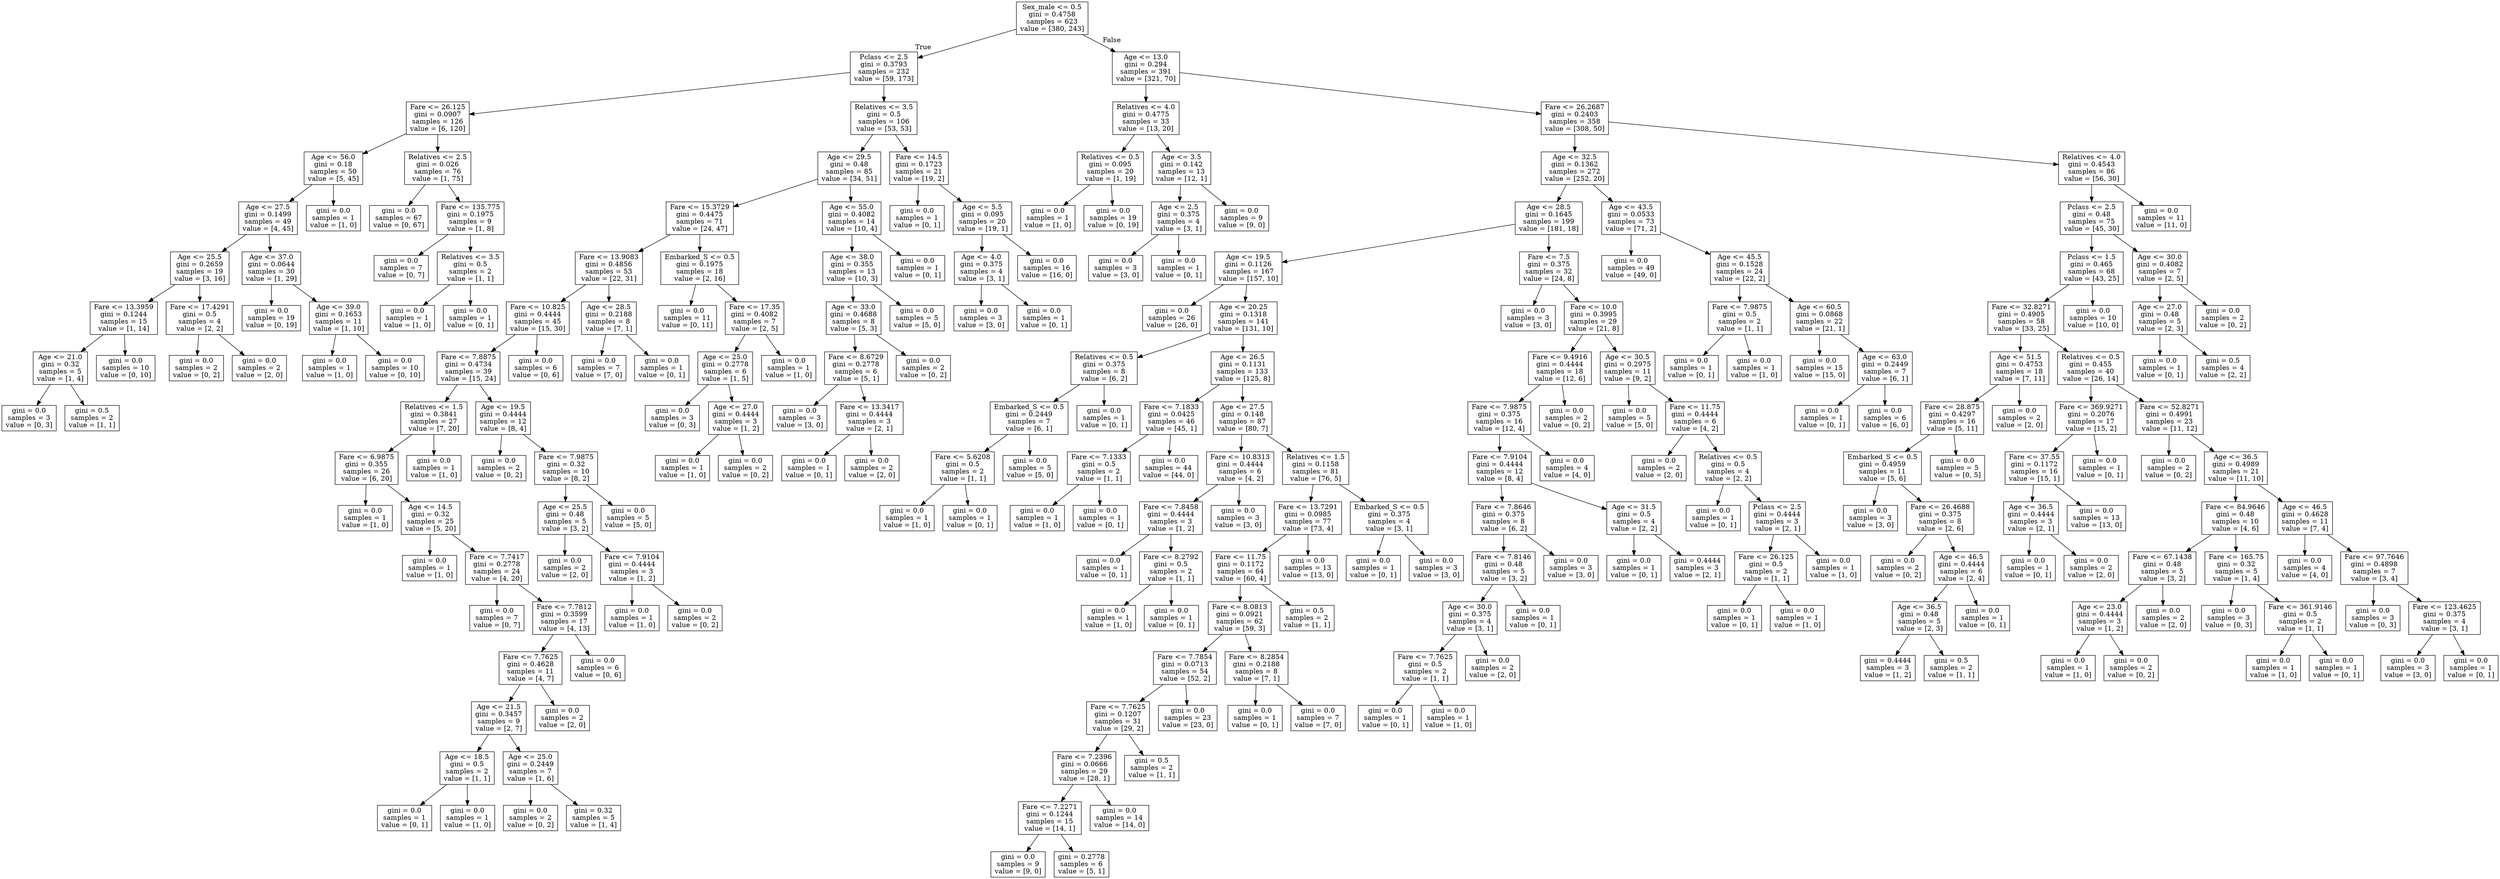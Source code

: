 digraph Tree {
node [shape=box] ;
0 [label="Sex_male <= 0.5\ngini = 0.4758\nsamples = 623\nvalue = [380, 243]"] ;
1 [label="Pclass <= 2.5\ngini = 0.3793\nsamples = 232\nvalue = [59, 173]"] ;
0 -> 1 [labeldistance=2.5, labelangle=45, headlabel="True"] ;
2 [label="Fare <= 26.125\ngini = 0.0907\nsamples = 126\nvalue = [6, 120]"] ;
1 -> 2 ;
3 [label="Age <= 56.0\ngini = 0.18\nsamples = 50\nvalue = [5, 45]"] ;
2 -> 3 ;
4 [label="Age <= 27.5\ngini = 0.1499\nsamples = 49\nvalue = [4, 45]"] ;
3 -> 4 ;
5 [label="Age <= 25.5\ngini = 0.2659\nsamples = 19\nvalue = [3, 16]"] ;
4 -> 5 ;
6 [label="Fare <= 13.3959\ngini = 0.1244\nsamples = 15\nvalue = [1, 14]"] ;
5 -> 6 ;
7 [label="Age <= 21.0\ngini = 0.32\nsamples = 5\nvalue = [1, 4]"] ;
6 -> 7 ;
8 [label="gini = 0.0\nsamples = 3\nvalue = [0, 3]"] ;
7 -> 8 ;
9 [label="gini = 0.5\nsamples = 2\nvalue = [1, 1]"] ;
7 -> 9 ;
10 [label="gini = 0.0\nsamples = 10\nvalue = [0, 10]"] ;
6 -> 10 ;
11 [label="Fare <= 17.4291\ngini = 0.5\nsamples = 4\nvalue = [2, 2]"] ;
5 -> 11 ;
12 [label="gini = 0.0\nsamples = 2\nvalue = [0, 2]"] ;
11 -> 12 ;
13 [label="gini = 0.0\nsamples = 2\nvalue = [2, 0]"] ;
11 -> 13 ;
14 [label="Age <= 37.0\ngini = 0.0644\nsamples = 30\nvalue = [1, 29]"] ;
4 -> 14 ;
15 [label="gini = 0.0\nsamples = 19\nvalue = [0, 19]"] ;
14 -> 15 ;
16 [label="Age <= 39.0\ngini = 0.1653\nsamples = 11\nvalue = [1, 10]"] ;
14 -> 16 ;
17 [label="gini = 0.0\nsamples = 1\nvalue = [1, 0]"] ;
16 -> 17 ;
18 [label="gini = 0.0\nsamples = 10\nvalue = [0, 10]"] ;
16 -> 18 ;
19 [label="gini = 0.0\nsamples = 1\nvalue = [1, 0]"] ;
3 -> 19 ;
20 [label="Relatives <= 2.5\ngini = 0.026\nsamples = 76\nvalue = [1, 75]"] ;
2 -> 20 ;
21 [label="gini = 0.0\nsamples = 67\nvalue = [0, 67]"] ;
20 -> 21 ;
22 [label="Fare <= 135.775\ngini = 0.1975\nsamples = 9\nvalue = [1, 8]"] ;
20 -> 22 ;
23 [label="gini = 0.0\nsamples = 7\nvalue = [0, 7]"] ;
22 -> 23 ;
24 [label="Relatives <= 3.5\ngini = 0.5\nsamples = 2\nvalue = [1, 1]"] ;
22 -> 24 ;
25 [label="gini = 0.0\nsamples = 1\nvalue = [1, 0]"] ;
24 -> 25 ;
26 [label="gini = 0.0\nsamples = 1\nvalue = [0, 1]"] ;
24 -> 26 ;
27 [label="Relatives <= 3.5\ngini = 0.5\nsamples = 106\nvalue = [53, 53]"] ;
1 -> 27 ;
28 [label="Age <= 29.5\ngini = 0.48\nsamples = 85\nvalue = [34, 51]"] ;
27 -> 28 ;
29 [label="Fare <= 15.3729\ngini = 0.4475\nsamples = 71\nvalue = [24, 47]"] ;
28 -> 29 ;
30 [label="Fare <= 13.9083\ngini = 0.4856\nsamples = 53\nvalue = [22, 31]"] ;
29 -> 30 ;
31 [label="Fare <= 10.825\ngini = 0.4444\nsamples = 45\nvalue = [15, 30]"] ;
30 -> 31 ;
32 [label="Fare <= 7.8875\ngini = 0.4734\nsamples = 39\nvalue = [15, 24]"] ;
31 -> 32 ;
33 [label="Relatives <= 1.5\ngini = 0.3841\nsamples = 27\nvalue = [7, 20]"] ;
32 -> 33 ;
34 [label="Fare <= 6.9875\ngini = 0.355\nsamples = 26\nvalue = [6, 20]"] ;
33 -> 34 ;
35 [label="gini = 0.0\nsamples = 1\nvalue = [1, 0]"] ;
34 -> 35 ;
36 [label="Age <= 14.5\ngini = 0.32\nsamples = 25\nvalue = [5, 20]"] ;
34 -> 36 ;
37 [label="gini = 0.0\nsamples = 1\nvalue = [1, 0]"] ;
36 -> 37 ;
38 [label="Fare <= 7.7417\ngini = 0.2778\nsamples = 24\nvalue = [4, 20]"] ;
36 -> 38 ;
39 [label="gini = 0.0\nsamples = 7\nvalue = [0, 7]"] ;
38 -> 39 ;
40 [label="Fare <= 7.7812\ngini = 0.3599\nsamples = 17\nvalue = [4, 13]"] ;
38 -> 40 ;
41 [label="Fare <= 7.7625\ngini = 0.4628\nsamples = 11\nvalue = [4, 7]"] ;
40 -> 41 ;
42 [label="Age <= 21.5\ngini = 0.3457\nsamples = 9\nvalue = [2, 7]"] ;
41 -> 42 ;
43 [label="Age <= 18.5\ngini = 0.5\nsamples = 2\nvalue = [1, 1]"] ;
42 -> 43 ;
44 [label="gini = 0.0\nsamples = 1\nvalue = [0, 1]"] ;
43 -> 44 ;
45 [label="gini = 0.0\nsamples = 1\nvalue = [1, 0]"] ;
43 -> 45 ;
46 [label="Age <= 25.0\ngini = 0.2449\nsamples = 7\nvalue = [1, 6]"] ;
42 -> 46 ;
47 [label="gini = 0.0\nsamples = 2\nvalue = [0, 2]"] ;
46 -> 47 ;
48 [label="gini = 0.32\nsamples = 5\nvalue = [1, 4]"] ;
46 -> 48 ;
49 [label="gini = 0.0\nsamples = 2\nvalue = [2, 0]"] ;
41 -> 49 ;
50 [label="gini = 0.0\nsamples = 6\nvalue = [0, 6]"] ;
40 -> 50 ;
51 [label="gini = 0.0\nsamples = 1\nvalue = [1, 0]"] ;
33 -> 51 ;
52 [label="Age <= 19.5\ngini = 0.4444\nsamples = 12\nvalue = [8, 4]"] ;
32 -> 52 ;
53 [label="gini = 0.0\nsamples = 2\nvalue = [0, 2]"] ;
52 -> 53 ;
54 [label="Fare <= 7.9875\ngini = 0.32\nsamples = 10\nvalue = [8, 2]"] ;
52 -> 54 ;
55 [label="Age <= 25.5\ngini = 0.48\nsamples = 5\nvalue = [3, 2]"] ;
54 -> 55 ;
56 [label="gini = 0.0\nsamples = 2\nvalue = [2, 0]"] ;
55 -> 56 ;
57 [label="Fare <= 7.9104\ngini = 0.4444\nsamples = 3\nvalue = [1, 2]"] ;
55 -> 57 ;
58 [label="gini = 0.0\nsamples = 1\nvalue = [1, 0]"] ;
57 -> 58 ;
59 [label="gini = 0.0\nsamples = 2\nvalue = [0, 2]"] ;
57 -> 59 ;
60 [label="gini = 0.0\nsamples = 5\nvalue = [5, 0]"] ;
54 -> 60 ;
61 [label="gini = 0.0\nsamples = 6\nvalue = [0, 6]"] ;
31 -> 61 ;
62 [label="Age <= 28.5\ngini = 0.2188\nsamples = 8\nvalue = [7, 1]"] ;
30 -> 62 ;
63 [label="gini = 0.0\nsamples = 7\nvalue = [7, 0]"] ;
62 -> 63 ;
64 [label="gini = 0.0\nsamples = 1\nvalue = [0, 1]"] ;
62 -> 64 ;
65 [label="Embarked_S <= 0.5\ngini = 0.1975\nsamples = 18\nvalue = [2, 16]"] ;
29 -> 65 ;
66 [label="gini = 0.0\nsamples = 11\nvalue = [0, 11]"] ;
65 -> 66 ;
67 [label="Fare <= 17.35\ngini = 0.4082\nsamples = 7\nvalue = [2, 5]"] ;
65 -> 67 ;
68 [label="Age <= 25.0\ngini = 0.2778\nsamples = 6\nvalue = [1, 5]"] ;
67 -> 68 ;
69 [label="gini = 0.0\nsamples = 3\nvalue = [0, 3]"] ;
68 -> 69 ;
70 [label="Age <= 27.0\ngini = 0.4444\nsamples = 3\nvalue = [1, 2]"] ;
68 -> 70 ;
71 [label="gini = 0.0\nsamples = 1\nvalue = [1, 0]"] ;
70 -> 71 ;
72 [label="gini = 0.0\nsamples = 2\nvalue = [0, 2]"] ;
70 -> 72 ;
73 [label="gini = 0.0\nsamples = 1\nvalue = [1, 0]"] ;
67 -> 73 ;
74 [label="Age <= 55.0\ngini = 0.4082\nsamples = 14\nvalue = [10, 4]"] ;
28 -> 74 ;
75 [label="Age <= 38.0\ngini = 0.355\nsamples = 13\nvalue = [10, 3]"] ;
74 -> 75 ;
76 [label="Age <= 33.0\ngini = 0.4688\nsamples = 8\nvalue = [5, 3]"] ;
75 -> 76 ;
77 [label="Fare <= 8.6729\ngini = 0.2778\nsamples = 6\nvalue = [5, 1]"] ;
76 -> 77 ;
78 [label="gini = 0.0\nsamples = 3\nvalue = [3, 0]"] ;
77 -> 78 ;
79 [label="Fare <= 13.3417\ngini = 0.4444\nsamples = 3\nvalue = [2, 1]"] ;
77 -> 79 ;
80 [label="gini = 0.0\nsamples = 1\nvalue = [0, 1]"] ;
79 -> 80 ;
81 [label="gini = 0.0\nsamples = 2\nvalue = [2, 0]"] ;
79 -> 81 ;
82 [label="gini = 0.0\nsamples = 2\nvalue = [0, 2]"] ;
76 -> 82 ;
83 [label="gini = 0.0\nsamples = 5\nvalue = [5, 0]"] ;
75 -> 83 ;
84 [label="gini = 0.0\nsamples = 1\nvalue = [0, 1]"] ;
74 -> 84 ;
85 [label="Fare <= 14.5\ngini = 0.1723\nsamples = 21\nvalue = [19, 2]"] ;
27 -> 85 ;
86 [label="gini = 0.0\nsamples = 1\nvalue = [0, 1]"] ;
85 -> 86 ;
87 [label="Age <= 5.5\ngini = 0.095\nsamples = 20\nvalue = [19, 1]"] ;
85 -> 87 ;
88 [label="Age <= 4.0\ngini = 0.375\nsamples = 4\nvalue = [3, 1]"] ;
87 -> 88 ;
89 [label="gini = 0.0\nsamples = 3\nvalue = [3, 0]"] ;
88 -> 89 ;
90 [label="gini = 0.0\nsamples = 1\nvalue = [0, 1]"] ;
88 -> 90 ;
91 [label="gini = 0.0\nsamples = 16\nvalue = [16, 0]"] ;
87 -> 91 ;
92 [label="Age <= 13.0\ngini = 0.294\nsamples = 391\nvalue = [321, 70]"] ;
0 -> 92 [labeldistance=2.5, labelangle=-45, headlabel="False"] ;
93 [label="Relatives <= 4.0\ngini = 0.4775\nsamples = 33\nvalue = [13, 20]"] ;
92 -> 93 ;
94 [label="Relatives <= 0.5\ngini = 0.095\nsamples = 20\nvalue = [1, 19]"] ;
93 -> 94 ;
95 [label="gini = 0.0\nsamples = 1\nvalue = [1, 0]"] ;
94 -> 95 ;
96 [label="gini = 0.0\nsamples = 19\nvalue = [0, 19]"] ;
94 -> 96 ;
97 [label="Age <= 3.5\ngini = 0.142\nsamples = 13\nvalue = [12, 1]"] ;
93 -> 97 ;
98 [label="Age <= 2.5\ngini = 0.375\nsamples = 4\nvalue = [3, 1]"] ;
97 -> 98 ;
99 [label="gini = 0.0\nsamples = 3\nvalue = [3, 0]"] ;
98 -> 99 ;
100 [label="gini = 0.0\nsamples = 1\nvalue = [0, 1]"] ;
98 -> 100 ;
101 [label="gini = 0.0\nsamples = 9\nvalue = [9, 0]"] ;
97 -> 101 ;
102 [label="Fare <= 26.2687\ngini = 0.2403\nsamples = 358\nvalue = [308, 50]"] ;
92 -> 102 ;
103 [label="Age <= 32.5\ngini = 0.1362\nsamples = 272\nvalue = [252, 20]"] ;
102 -> 103 ;
104 [label="Age <= 28.5\ngini = 0.1645\nsamples = 199\nvalue = [181, 18]"] ;
103 -> 104 ;
105 [label="Age <= 19.5\ngini = 0.1126\nsamples = 167\nvalue = [157, 10]"] ;
104 -> 105 ;
106 [label="gini = 0.0\nsamples = 26\nvalue = [26, 0]"] ;
105 -> 106 ;
107 [label="Age <= 20.25\ngini = 0.1318\nsamples = 141\nvalue = [131, 10]"] ;
105 -> 107 ;
108 [label="Relatives <= 0.5\ngini = 0.375\nsamples = 8\nvalue = [6, 2]"] ;
107 -> 108 ;
109 [label="Embarked_S <= 0.5\ngini = 0.2449\nsamples = 7\nvalue = [6, 1]"] ;
108 -> 109 ;
110 [label="Fare <= 5.6208\ngini = 0.5\nsamples = 2\nvalue = [1, 1]"] ;
109 -> 110 ;
111 [label="gini = 0.0\nsamples = 1\nvalue = [1, 0]"] ;
110 -> 111 ;
112 [label="gini = 0.0\nsamples = 1\nvalue = [0, 1]"] ;
110 -> 112 ;
113 [label="gini = 0.0\nsamples = 5\nvalue = [5, 0]"] ;
109 -> 113 ;
114 [label="gini = 0.0\nsamples = 1\nvalue = [0, 1]"] ;
108 -> 114 ;
115 [label="Age <= 26.5\ngini = 0.1131\nsamples = 133\nvalue = [125, 8]"] ;
107 -> 115 ;
116 [label="Fare <= 7.1833\ngini = 0.0425\nsamples = 46\nvalue = [45, 1]"] ;
115 -> 116 ;
117 [label="Fare <= 7.1333\ngini = 0.5\nsamples = 2\nvalue = [1, 1]"] ;
116 -> 117 ;
118 [label="gini = 0.0\nsamples = 1\nvalue = [1, 0]"] ;
117 -> 118 ;
119 [label="gini = 0.0\nsamples = 1\nvalue = [0, 1]"] ;
117 -> 119 ;
120 [label="gini = 0.0\nsamples = 44\nvalue = [44, 0]"] ;
116 -> 120 ;
121 [label="Age <= 27.5\ngini = 0.148\nsamples = 87\nvalue = [80, 7]"] ;
115 -> 121 ;
122 [label="Fare <= 10.8313\ngini = 0.4444\nsamples = 6\nvalue = [4, 2]"] ;
121 -> 122 ;
123 [label="Fare <= 7.8458\ngini = 0.4444\nsamples = 3\nvalue = [1, 2]"] ;
122 -> 123 ;
124 [label="gini = 0.0\nsamples = 1\nvalue = [0, 1]"] ;
123 -> 124 ;
125 [label="Fare <= 8.2792\ngini = 0.5\nsamples = 2\nvalue = [1, 1]"] ;
123 -> 125 ;
126 [label="gini = 0.0\nsamples = 1\nvalue = [1, 0]"] ;
125 -> 126 ;
127 [label="gini = 0.0\nsamples = 1\nvalue = [0, 1]"] ;
125 -> 127 ;
128 [label="gini = 0.0\nsamples = 3\nvalue = [3, 0]"] ;
122 -> 128 ;
129 [label="Relatives <= 1.5\ngini = 0.1158\nsamples = 81\nvalue = [76, 5]"] ;
121 -> 129 ;
130 [label="Fare <= 13.7291\ngini = 0.0985\nsamples = 77\nvalue = [73, 4]"] ;
129 -> 130 ;
131 [label="Fare <= 11.75\ngini = 0.1172\nsamples = 64\nvalue = [60, 4]"] ;
130 -> 131 ;
132 [label="Fare <= 8.0813\ngini = 0.0921\nsamples = 62\nvalue = [59, 3]"] ;
131 -> 132 ;
133 [label="Fare <= 7.7854\ngini = 0.0713\nsamples = 54\nvalue = [52, 2]"] ;
132 -> 133 ;
134 [label="Fare <= 7.7625\ngini = 0.1207\nsamples = 31\nvalue = [29, 2]"] ;
133 -> 134 ;
135 [label="Fare <= 7.2396\ngini = 0.0666\nsamples = 29\nvalue = [28, 1]"] ;
134 -> 135 ;
136 [label="Fare <= 7.2271\ngini = 0.1244\nsamples = 15\nvalue = [14, 1]"] ;
135 -> 136 ;
137 [label="gini = 0.0\nsamples = 9\nvalue = [9, 0]"] ;
136 -> 137 ;
138 [label="gini = 0.2778\nsamples = 6\nvalue = [5, 1]"] ;
136 -> 138 ;
139 [label="gini = 0.0\nsamples = 14\nvalue = [14, 0]"] ;
135 -> 139 ;
140 [label="gini = 0.5\nsamples = 2\nvalue = [1, 1]"] ;
134 -> 140 ;
141 [label="gini = 0.0\nsamples = 23\nvalue = [23, 0]"] ;
133 -> 141 ;
142 [label="Fare <= 8.2854\ngini = 0.2188\nsamples = 8\nvalue = [7, 1]"] ;
132 -> 142 ;
143 [label="gini = 0.0\nsamples = 1\nvalue = [0, 1]"] ;
142 -> 143 ;
144 [label="gini = 0.0\nsamples = 7\nvalue = [7, 0]"] ;
142 -> 144 ;
145 [label="gini = 0.5\nsamples = 2\nvalue = [1, 1]"] ;
131 -> 145 ;
146 [label="gini = 0.0\nsamples = 13\nvalue = [13, 0]"] ;
130 -> 146 ;
147 [label="Embarked_S <= 0.5\ngini = 0.375\nsamples = 4\nvalue = [3, 1]"] ;
129 -> 147 ;
148 [label="gini = 0.0\nsamples = 1\nvalue = [0, 1]"] ;
147 -> 148 ;
149 [label="gini = 0.0\nsamples = 3\nvalue = [3, 0]"] ;
147 -> 149 ;
150 [label="Fare <= 7.5\ngini = 0.375\nsamples = 32\nvalue = [24, 8]"] ;
104 -> 150 ;
151 [label="gini = 0.0\nsamples = 3\nvalue = [3, 0]"] ;
150 -> 151 ;
152 [label="Fare <= 10.0\ngini = 0.3995\nsamples = 29\nvalue = [21, 8]"] ;
150 -> 152 ;
153 [label="Fare <= 9.4916\ngini = 0.4444\nsamples = 18\nvalue = [12, 6]"] ;
152 -> 153 ;
154 [label="Fare <= 7.9875\ngini = 0.375\nsamples = 16\nvalue = [12, 4]"] ;
153 -> 154 ;
155 [label="Fare <= 7.9104\ngini = 0.4444\nsamples = 12\nvalue = [8, 4]"] ;
154 -> 155 ;
156 [label="Fare <= 7.8646\ngini = 0.375\nsamples = 8\nvalue = [6, 2]"] ;
155 -> 156 ;
157 [label="Fare <= 7.8146\ngini = 0.48\nsamples = 5\nvalue = [3, 2]"] ;
156 -> 157 ;
158 [label="Age <= 30.0\ngini = 0.375\nsamples = 4\nvalue = [3, 1]"] ;
157 -> 158 ;
159 [label="Fare <= 7.7625\ngini = 0.5\nsamples = 2\nvalue = [1, 1]"] ;
158 -> 159 ;
160 [label="gini = 0.0\nsamples = 1\nvalue = [0, 1]"] ;
159 -> 160 ;
161 [label="gini = 0.0\nsamples = 1\nvalue = [1, 0]"] ;
159 -> 161 ;
162 [label="gini = 0.0\nsamples = 2\nvalue = [2, 0]"] ;
158 -> 162 ;
163 [label="gini = 0.0\nsamples = 1\nvalue = [0, 1]"] ;
157 -> 163 ;
164 [label="gini = 0.0\nsamples = 3\nvalue = [3, 0]"] ;
156 -> 164 ;
165 [label="Age <= 31.5\ngini = 0.5\nsamples = 4\nvalue = [2, 2]"] ;
155 -> 165 ;
166 [label="gini = 0.0\nsamples = 1\nvalue = [0, 1]"] ;
165 -> 166 ;
167 [label="gini = 0.4444\nsamples = 3\nvalue = [2, 1]"] ;
165 -> 167 ;
168 [label="gini = 0.0\nsamples = 4\nvalue = [4, 0]"] ;
154 -> 168 ;
169 [label="gini = 0.0\nsamples = 2\nvalue = [0, 2]"] ;
153 -> 169 ;
170 [label="Age <= 30.5\ngini = 0.2975\nsamples = 11\nvalue = [9, 2]"] ;
152 -> 170 ;
171 [label="gini = 0.0\nsamples = 5\nvalue = [5, 0]"] ;
170 -> 171 ;
172 [label="Fare <= 11.75\ngini = 0.4444\nsamples = 6\nvalue = [4, 2]"] ;
170 -> 172 ;
173 [label="gini = 0.0\nsamples = 2\nvalue = [2, 0]"] ;
172 -> 173 ;
174 [label="Relatives <= 0.5\ngini = 0.5\nsamples = 4\nvalue = [2, 2]"] ;
172 -> 174 ;
175 [label="gini = 0.0\nsamples = 1\nvalue = [0, 1]"] ;
174 -> 175 ;
176 [label="Pclass <= 2.5\ngini = 0.4444\nsamples = 3\nvalue = [2, 1]"] ;
174 -> 176 ;
177 [label="Fare <= 26.125\ngini = 0.5\nsamples = 2\nvalue = [1, 1]"] ;
176 -> 177 ;
178 [label="gini = 0.0\nsamples = 1\nvalue = [0, 1]"] ;
177 -> 178 ;
179 [label="gini = 0.0\nsamples = 1\nvalue = [1, 0]"] ;
177 -> 179 ;
180 [label="gini = 0.0\nsamples = 1\nvalue = [1, 0]"] ;
176 -> 180 ;
181 [label="Age <= 43.5\ngini = 0.0533\nsamples = 73\nvalue = [71, 2]"] ;
103 -> 181 ;
182 [label="gini = 0.0\nsamples = 49\nvalue = [49, 0]"] ;
181 -> 182 ;
183 [label="Age <= 45.5\ngini = 0.1528\nsamples = 24\nvalue = [22, 2]"] ;
181 -> 183 ;
184 [label="Fare <= 7.9875\ngini = 0.5\nsamples = 2\nvalue = [1, 1]"] ;
183 -> 184 ;
185 [label="gini = 0.0\nsamples = 1\nvalue = [0, 1]"] ;
184 -> 185 ;
186 [label="gini = 0.0\nsamples = 1\nvalue = [1, 0]"] ;
184 -> 186 ;
187 [label="Age <= 60.5\ngini = 0.0868\nsamples = 22\nvalue = [21, 1]"] ;
183 -> 187 ;
188 [label="gini = 0.0\nsamples = 15\nvalue = [15, 0]"] ;
187 -> 188 ;
189 [label="Age <= 63.0\ngini = 0.2449\nsamples = 7\nvalue = [6, 1]"] ;
187 -> 189 ;
190 [label="gini = 0.0\nsamples = 1\nvalue = [0, 1]"] ;
189 -> 190 ;
191 [label="gini = 0.0\nsamples = 6\nvalue = [6, 0]"] ;
189 -> 191 ;
192 [label="Relatives <= 4.0\ngini = 0.4543\nsamples = 86\nvalue = [56, 30]"] ;
102 -> 192 ;
193 [label="Pclass <= 2.5\ngini = 0.48\nsamples = 75\nvalue = [45, 30]"] ;
192 -> 193 ;
194 [label="Pclass <= 1.5\ngini = 0.465\nsamples = 68\nvalue = [43, 25]"] ;
193 -> 194 ;
195 [label="Fare <= 32.8271\ngini = 0.4905\nsamples = 58\nvalue = [33, 25]"] ;
194 -> 195 ;
196 [label="Age <= 51.5\ngini = 0.4753\nsamples = 18\nvalue = [7, 11]"] ;
195 -> 196 ;
197 [label="Fare <= 28.875\ngini = 0.4297\nsamples = 16\nvalue = [5, 11]"] ;
196 -> 197 ;
198 [label="Embarked_S <= 0.5\ngini = 0.4959\nsamples = 11\nvalue = [5, 6]"] ;
197 -> 198 ;
199 [label="gini = 0.0\nsamples = 3\nvalue = [3, 0]"] ;
198 -> 199 ;
200 [label="Fare <= 26.4688\ngini = 0.375\nsamples = 8\nvalue = [2, 6]"] ;
198 -> 200 ;
201 [label="gini = 0.0\nsamples = 2\nvalue = [0, 2]"] ;
200 -> 201 ;
202 [label="Age <= 46.5\ngini = 0.4444\nsamples = 6\nvalue = [2, 4]"] ;
200 -> 202 ;
203 [label="Age <= 36.5\ngini = 0.48\nsamples = 5\nvalue = [2, 3]"] ;
202 -> 203 ;
204 [label="gini = 0.4444\nsamples = 3\nvalue = [1, 2]"] ;
203 -> 204 ;
205 [label="gini = 0.5\nsamples = 2\nvalue = [1, 1]"] ;
203 -> 205 ;
206 [label="gini = 0.0\nsamples = 1\nvalue = [0, 1]"] ;
202 -> 206 ;
207 [label="gini = 0.0\nsamples = 5\nvalue = [0, 5]"] ;
197 -> 207 ;
208 [label="gini = 0.0\nsamples = 2\nvalue = [2, 0]"] ;
196 -> 208 ;
209 [label="Relatives <= 0.5\ngini = 0.455\nsamples = 40\nvalue = [26, 14]"] ;
195 -> 209 ;
210 [label="Fare <= 369.9271\ngini = 0.2076\nsamples = 17\nvalue = [15, 2]"] ;
209 -> 210 ;
211 [label="Fare <= 37.55\ngini = 0.1172\nsamples = 16\nvalue = [15, 1]"] ;
210 -> 211 ;
212 [label="Age <= 36.5\ngini = 0.4444\nsamples = 3\nvalue = [2, 1]"] ;
211 -> 212 ;
213 [label="gini = 0.0\nsamples = 1\nvalue = [0, 1]"] ;
212 -> 213 ;
214 [label="gini = 0.0\nsamples = 2\nvalue = [2, 0]"] ;
212 -> 214 ;
215 [label="gini = 0.0\nsamples = 13\nvalue = [13, 0]"] ;
211 -> 215 ;
216 [label="gini = 0.0\nsamples = 1\nvalue = [0, 1]"] ;
210 -> 216 ;
217 [label="Fare <= 52.8271\ngini = 0.4991\nsamples = 23\nvalue = [11, 12]"] ;
209 -> 217 ;
218 [label="gini = 0.0\nsamples = 2\nvalue = [0, 2]"] ;
217 -> 218 ;
219 [label="Age <= 36.5\ngini = 0.4989\nsamples = 21\nvalue = [11, 10]"] ;
217 -> 219 ;
220 [label="Fare <= 84.9646\ngini = 0.48\nsamples = 10\nvalue = [4, 6]"] ;
219 -> 220 ;
221 [label="Fare <= 67.1438\ngini = 0.48\nsamples = 5\nvalue = [3, 2]"] ;
220 -> 221 ;
222 [label="Age <= 23.0\ngini = 0.4444\nsamples = 3\nvalue = [1, 2]"] ;
221 -> 222 ;
223 [label="gini = 0.0\nsamples = 1\nvalue = [1, 0]"] ;
222 -> 223 ;
224 [label="gini = 0.0\nsamples = 2\nvalue = [0, 2]"] ;
222 -> 224 ;
225 [label="gini = 0.0\nsamples = 2\nvalue = [2, 0]"] ;
221 -> 225 ;
226 [label="Fare <= 165.75\ngini = 0.32\nsamples = 5\nvalue = [1, 4]"] ;
220 -> 226 ;
227 [label="gini = 0.0\nsamples = 3\nvalue = [0, 3]"] ;
226 -> 227 ;
228 [label="Fare <= 361.9146\ngini = 0.5\nsamples = 2\nvalue = [1, 1]"] ;
226 -> 228 ;
229 [label="gini = 0.0\nsamples = 1\nvalue = [1, 0]"] ;
228 -> 229 ;
230 [label="gini = 0.0\nsamples = 1\nvalue = [0, 1]"] ;
228 -> 230 ;
231 [label="Age <= 46.5\ngini = 0.4628\nsamples = 11\nvalue = [7, 4]"] ;
219 -> 231 ;
232 [label="gini = 0.0\nsamples = 4\nvalue = [4, 0]"] ;
231 -> 232 ;
233 [label="Fare <= 97.7646\ngini = 0.4898\nsamples = 7\nvalue = [3, 4]"] ;
231 -> 233 ;
234 [label="gini = 0.0\nsamples = 3\nvalue = [0, 3]"] ;
233 -> 234 ;
235 [label="Fare <= 123.4625\ngini = 0.375\nsamples = 4\nvalue = [3, 1]"] ;
233 -> 235 ;
236 [label="gini = 0.0\nsamples = 3\nvalue = [3, 0]"] ;
235 -> 236 ;
237 [label="gini = 0.0\nsamples = 1\nvalue = [0, 1]"] ;
235 -> 237 ;
238 [label="gini = 0.0\nsamples = 10\nvalue = [10, 0]"] ;
194 -> 238 ;
239 [label="Age <= 30.0\ngini = 0.4082\nsamples = 7\nvalue = [2, 5]"] ;
193 -> 239 ;
240 [label="Age <= 27.0\ngini = 0.48\nsamples = 5\nvalue = [2, 3]"] ;
239 -> 240 ;
241 [label="gini = 0.0\nsamples = 1\nvalue = [0, 1]"] ;
240 -> 241 ;
242 [label="gini = 0.5\nsamples = 4\nvalue = [2, 2]"] ;
240 -> 242 ;
243 [label="gini = 0.0\nsamples = 2\nvalue = [0, 2]"] ;
239 -> 243 ;
244 [label="gini = 0.0\nsamples = 11\nvalue = [11, 0]"] ;
192 -> 244 ;
}